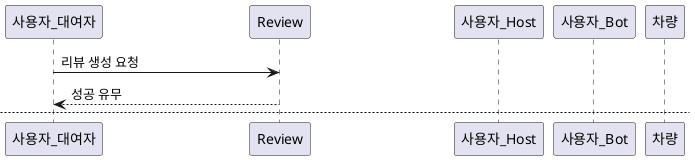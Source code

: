 @startuml
'https://plantuml.com/sequence-diagram

사용자_대여자 -> Review: 리뷰 생성 요청
Review --> 사용자_대여자: 성공 유무

newpage
사용자_Host -> Review: 리뷰 생성 요청
Review --> 사용자_Host: 성공 유무

newpage
사용자_Bot -> Review: Host 취소건 리뷰 생성 요청
Review --> 사용자_Bot: 성공 유무

newpage
Review -> 차량: 차량 리뷰 Rating 결과 전달
차량 <-- Review: 성공 유무

newpage
Review ->> 사용자_대여자: 사용자_대여자 리뷰 Rating 결과 전달
Review ->> 사용자_Host: 사용자_Host 리뷰 Rating 결과 전달
Review ->> 차량: 차량 리뷰 Rating 결과 전달
@enduml

